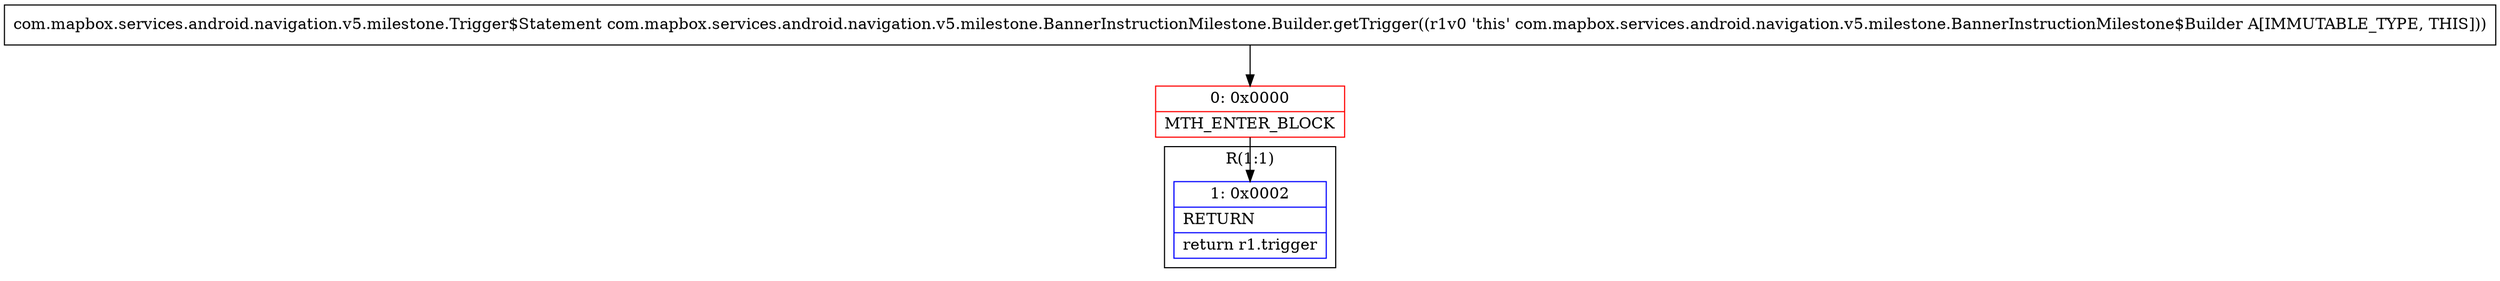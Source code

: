 digraph "CFG forcom.mapbox.services.android.navigation.v5.milestone.BannerInstructionMilestone.Builder.getTrigger()Lcom\/mapbox\/services\/android\/navigation\/v5\/milestone\/Trigger$Statement;" {
subgraph cluster_Region_181617343 {
label = "R(1:1)";
node [shape=record,color=blue];
Node_1 [shape=record,label="{1\:\ 0x0002|RETURN\l|return r1.trigger\l}"];
}
Node_0 [shape=record,color=red,label="{0\:\ 0x0000|MTH_ENTER_BLOCK\l}"];
MethodNode[shape=record,label="{com.mapbox.services.android.navigation.v5.milestone.Trigger$Statement com.mapbox.services.android.navigation.v5.milestone.BannerInstructionMilestone.Builder.getTrigger((r1v0 'this' com.mapbox.services.android.navigation.v5.milestone.BannerInstructionMilestone$Builder A[IMMUTABLE_TYPE, THIS])) }"];
MethodNode -> Node_0;
Node_0 -> Node_1;
}

